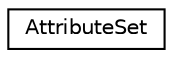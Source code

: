 digraph G
{
  edge [fontname="Helvetica",fontsize="10",labelfontname="Helvetica",labelfontsize="10"];
  node [fontname="Helvetica",fontsize="10",shape=record];
  rankdir=LR;
  Node1 [label="AttributeSet",height=0.2,width=0.4,color="black", fillcolor="white", style="filled",URL="$db/db7/classAttributeSet.html"];
}

